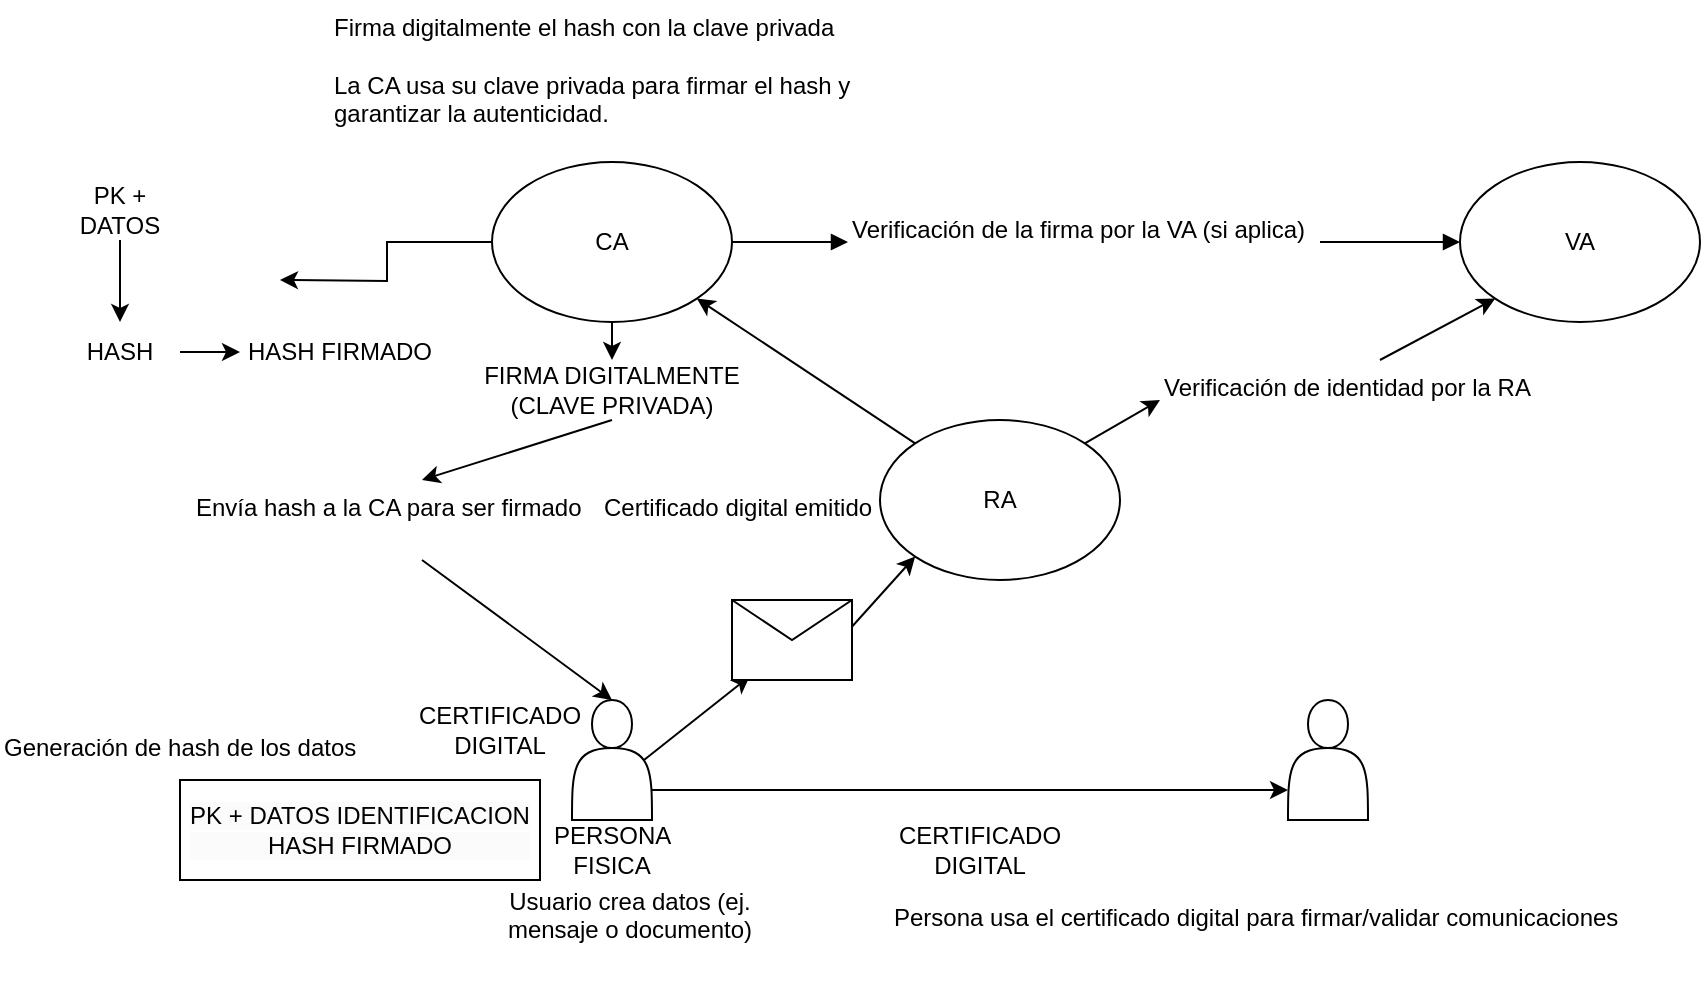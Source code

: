 <mxfile version="25.0.1">
  <diagram name="Page-1" id="STawENGrh8JwVjw2HcE6">
    <mxGraphModel dx="2117" dy="1734" grid="1" gridSize="10" guides="1" tooltips="1" connect="1" arrows="1" fold="1" page="1" pageScale="1" pageWidth="827" pageHeight="1169" math="0" shadow="0">
      <root>
        <mxCell id="0" />
        <mxCell id="1" parent="0" />
        <mxCell id="16" value="" style="curved=1;startArrow=none;endArrow=block;exitX=1;exitY=0.5;entryX=0;entryY=0.5;exitDx=0;exitDy=0;entryDx=0;entryDy=0;" parent="1" source="1oRODPD6COucqQiPvJzs-64" target="1oRODPD6COucqQiPvJzs-36" edge="1">
          <mxGeometry relative="1" as="geometry">
            <Array as="points" />
            <mxPoint x="103" y="81.48" as="sourcePoint" />
            <mxPoint x="153" y="81.48" as="targetPoint" />
          </mxGeometry>
        </mxCell>
        <mxCell id="1oRODPD6COucqQiPvJzs-52" style="edgeStyle=orthogonalEdgeStyle;rounded=0;orthogonalLoop=1;jettySize=auto;html=1;exitX=0;exitY=0.5;exitDx=0;exitDy=0;" edge="1" parent="1" source="1oRODPD6COucqQiPvJzs-29">
          <mxGeometry relative="1" as="geometry">
            <mxPoint x="-110" y="100" as="targetPoint" />
          </mxGeometry>
        </mxCell>
        <mxCell id="1oRODPD6COucqQiPvJzs-29" value="CA" style="ellipse;whiteSpace=wrap;html=1;" vertex="1" parent="1">
          <mxGeometry x="-4" y="41" width="120" height="80" as="geometry" />
        </mxCell>
        <mxCell id="1oRODPD6COucqQiPvJzs-30" value="" style="endArrow=classic;html=1;rounded=0;exitX=0.5;exitY=1;exitDx=0;exitDy=0;entryX=0.5;entryY=0;entryDx=0;entryDy=0;" edge="1" parent="1" source="1oRODPD6COucqQiPvJzs-61" target="1oRODPD6COucqQiPvJzs-33">
          <mxGeometry width="50" height="50" relative="1" as="geometry">
            <mxPoint x="150" y="180" as="sourcePoint" />
            <mxPoint x="56" y="250" as="targetPoint" />
          </mxGeometry>
        </mxCell>
        <mxCell id="1oRODPD6COucqQiPvJzs-31" value="RA" style="ellipse;whiteSpace=wrap;html=1;" vertex="1" parent="1">
          <mxGeometry x="190" y="170" width="120" height="80" as="geometry" />
        </mxCell>
        <mxCell id="1oRODPD6COucqQiPvJzs-32" value="" style="endArrow=classic;html=1;rounded=0;exitX=0.9;exitY=0.5;exitDx=0;exitDy=0;entryX=0;entryY=1;entryDx=0;entryDy=0;exitPerimeter=0;" edge="1" parent="1" source="1oRODPD6COucqQiPvJzs-34" target="1oRODPD6COucqQiPvJzs-31">
          <mxGeometry width="50" height="50" relative="1" as="geometry">
            <mxPoint x="56" y="250" as="sourcePoint" />
            <mxPoint x="66" y="260" as="targetPoint" />
          </mxGeometry>
        </mxCell>
        <mxCell id="1oRODPD6COucqQiPvJzs-33" value="" style="shape=actor;whiteSpace=wrap;html=1;" vertex="1" parent="1">
          <mxGeometry x="36" y="310" width="40" height="60" as="geometry" />
        </mxCell>
        <mxCell id="1oRODPD6COucqQiPvJzs-36" value="VA" style="ellipse;whiteSpace=wrap;html=1;" vertex="1" parent="1">
          <mxGeometry x="480" y="41" width="120" height="80" as="geometry" />
        </mxCell>
        <mxCell id="1oRODPD6COucqQiPvJzs-37" value="" style="endArrow=classic;html=1;rounded=0;exitX=0.9;exitY=0.5;exitDx=0;exitDy=0;entryX=0.15;entryY=0.95;entryDx=0;entryDy=0;exitPerimeter=0;entryPerimeter=0;" edge="1" parent="1" source="1oRODPD6COucqQiPvJzs-33" target="1oRODPD6COucqQiPvJzs-34">
          <mxGeometry width="50" height="50" relative="1" as="geometry">
            <mxPoint x="72" y="340" as="sourcePoint" />
            <mxPoint x="250" y="250" as="targetPoint" />
          </mxGeometry>
        </mxCell>
        <mxCell id="1oRODPD6COucqQiPvJzs-34" value="" style="shape=message;html=1;html=1;outlineConnect=0;labelPosition=center;verticalLabelPosition=bottom;align=center;verticalAlign=top;" vertex="1" parent="1">
          <mxGeometry x="116" y="260" width="60" height="40" as="geometry" />
        </mxCell>
        <mxCell id="1oRODPD6COucqQiPvJzs-38" value="CERTIFICADO DIGITAL" style="text;html=1;align=center;verticalAlign=middle;whiteSpace=wrap;rounded=0;" vertex="1" parent="1">
          <mxGeometry x="-30" y="310" width="60" height="30" as="geometry" />
        </mxCell>
        <mxCell id="1oRODPD6COucqQiPvJzs-39" value="" style="shape=actor;whiteSpace=wrap;html=1;" vertex="1" parent="1">
          <mxGeometry x="394" y="310" width="40" height="60" as="geometry" />
        </mxCell>
        <mxCell id="1oRODPD6COucqQiPvJzs-42" value="" style="endArrow=classic;html=1;rounded=0;exitX=1;exitY=0.75;exitDx=0;exitDy=0;entryX=0;entryY=0.75;entryDx=0;entryDy=0;" edge="1" parent="1" source="1oRODPD6COucqQiPvJzs-33" target="1oRODPD6COucqQiPvJzs-39">
          <mxGeometry width="50" height="50" relative="1" as="geometry">
            <mxPoint x="82" y="350" as="sourcePoint" />
            <mxPoint x="170" y="320" as="targetPoint" />
          </mxGeometry>
        </mxCell>
        <mxCell id="1oRODPD6COucqQiPvJzs-43" value="PERSONA FISICA" style="text;html=1;align=center;verticalAlign=middle;whiteSpace=wrap;rounded=0;" vertex="1" parent="1">
          <mxGeometry x="26" y="370" width="60" height="30" as="geometry" />
        </mxCell>
        <mxCell id="1oRODPD6COucqQiPvJzs-46" style="edgeStyle=orthogonalEdgeStyle;rounded=0;orthogonalLoop=1;jettySize=auto;html=1;exitX=0.5;exitY=1;exitDx=0;exitDy=0;entryX=0.5;entryY=0;entryDx=0;entryDy=0;" edge="1" parent="1" source="1oRODPD6COucqQiPvJzs-44" target="1oRODPD6COucqQiPvJzs-45">
          <mxGeometry relative="1" as="geometry" />
        </mxCell>
        <mxCell id="1oRODPD6COucqQiPvJzs-44" value="PK + DATOS" style="text;html=1;align=center;verticalAlign=middle;whiteSpace=wrap;rounded=0;" vertex="1" parent="1">
          <mxGeometry x="-220" y="50" width="60" height="30" as="geometry" />
        </mxCell>
        <mxCell id="1oRODPD6COucqQiPvJzs-50" style="edgeStyle=orthogonalEdgeStyle;rounded=0;orthogonalLoop=1;jettySize=auto;html=1;exitX=1;exitY=0.5;exitDx=0;exitDy=0;entryX=0;entryY=0.5;entryDx=0;entryDy=0;" edge="1" parent="1" source="1oRODPD6COucqQiPvJzs-45" target="1oRODPD6COucqQiPvJzs-49">
          <mxGeometry relative="1" as="geometry" />
        </mxCell>
        <mxCell id="1oRODPD6COucqQiPvJzs-45" value="HASH" style="text;html=1;align=center;verticalAlign=middle;whiteSpace=wrap;rounded=0;" vertex="1" parent="1">
          <mxGeometry x="-220" y="121" width="60" height="30" as="geometry" />
        </mxCell>
        <mxCell id="1oRODPD6COucqQiPvJzs-48" value="" style="endArrow=classic;html=1;rounded=0;exitX=0.5;exitY=1;exitDx=0;exitDy=0;entryX=0.5;entryY=0;entryDx=0;entryDy=0;" edge="1" parent="1" source="1oRODPD6COucqQiPvJzs-29" target="1oRODPD6COucqQiPvJzs-47">
          <mxGeometry width="50" height="50" relative="1" as="geometry">
            <mxPoint x="56" y="121" as="sourcePoint" />
            <mxPoint x="56" y="310" as="targetPoint" />
          </mxGeometry>
        </mxCell>
        <mxCell id="1oRODPD6COucqQiPvJzs-47" value="FIRMA DIGITALMENTE&lt;div&gt;(CLAVE PRIVADA)&lt;/div&gt;" style="text;html=1;align=center;verticalAlign=middle;whiteSpace=wrap;rounded=0;" vertex="1" parent="1">
          <mxGeometry x="-14" y="140" width="140" height="30" as="geometry" />
        </mxCell>
        <mxCell id="1oRODPD6COucqQiPvJzs-49" value="HASH FIRMADO" style="text;html=1;align=center;verticalAlign=middle;whiteSpace=wrap;rounded=0;" vertex="1" parent="1">
          <mxGeometry x="-130" y="121" width="100" height="30" as="geometry" />
        </mxCell>
        <mxCell id="1oRODPD6COucqQiPvJzs-53" value="CERTIFICADO DIGITAL" style="text;html=1;align=center;verticalAlign=middle;whiteSpace=wrap;rounded=0;" vertex="1" parent="1">
          <mxGeometry x="210" y="370" width="60" height="30" as="geometry" />
        </mxCell>
        <mxCell id="1oRODPD6COucqQiPvJzs-55" value="&lt;span style=&quot;color: rgb(0, 0, 0); font-family: Helvetica; font-size: 12px; font-style: normal; font-variant-ligatures: normal; font-variant-caps: normal; font-weight: 400; letter-spacing: normal; orphans: 2; text-align: center; text-indent: 0px; text-transform: none; widows: 2; word-spacing: 0px; -webkit-text-stroke-width: 0px; white-space: normal; background-color: rgb(251, 251, 251); text-decoration-thickness: initial; text-decoration-style: initial; text-decoration-color: initial; display: inline !important; float: none;&quot;&gt;PK + DATOS IDENTIFICACION&lt;/span&gt;&lt;div style=&quot;forced-color-adjust: none; color: rgb(0, 0, 0); font-family: Helvetica; font-size: 12px; font-style: normal; font-variant-ligatures: normal; font-variant-caps: normal; font-weight: 400; letter-spacing: normal; orphans: 2; text-align: center; text-indent: 0px; text-transform: none; widows: 2; word-spacing: 0px; -webkit-text-stroke-width: 0px; white-space: normal; background-color: rgb(251, 251, 251); text-decoration-thickness: initial; text-decoration-style: initial; text-decoration-color: initial;&quot;&gt;HASH FIRMADO&lt;/div&gt;" style="rounded=0;whiteSpace=wrap;html=1;" vertex="1" parent="1">
          <mxGeometry x="-160" y="350" width="180" height="50" as="geometry" />
        </mxCell>
        <mxCell id="1oRODPD6COucqQiPvJzs-58" value="" style="endArrow=classic;html=1;rounded=0;entryX=1;entryY=1;entryDx=0;entryDy=0;exitX=0;exitY=0;exitDx=0;exitDy=0;" edge="1" parent="1" source="1oRODPD6COucqQiPvJzs-31" target="1oRODPD6COucqQiPvJzs-29">
          <mxGeometry width="50" height="50" relative="1" as="geometry">
            <mxPoint x="410" y="240" as="sourcePoint" />
            <mxPoint x="460" y="190" as="targetPoint" />
          </mxGeometry>
        </mxCell>
        <mxCell id="1oRODPD6COucqQiPvJzs-59" value="&#xa;Usuario crea datos (ej. mensaje o documento)&#xa;&#xa;" style="text;html=1;align=center;verticalAlign=middle;whiteSpace=wrap;rounded=0;" vertex="1" parent="1">
          <mxGeometry y="410" width="130" height="30" as="geometry" />
        </mxCell>
        <mxCell id="1oRODPD6COucqQiPvJzs-60" value="Generación de hash de los datos" style="text;whiteSpace=wrap;html=1;" vertex="1" parent="1">
          <mxGeometry x="-250" y="320" width="210" height="40" as="geometry" />
        </mxCell>
        <mxCell id="1oRODPD6COucqQiPvJzs-62" value="" style="endArrow=classic;html=1;rounded=0;exitX=0.5;exitY=1;exitDx=0;exitDy=0;entryX=0.5;entryY=0;entryDx=0;entryDy=0;" edge="1" parent="1" source="1oRODPD6COucqQiPvJzs-47" target="1oRODPD6COucqQiPvJzs-61">
          <mxGeometry width="50" height="50" relative="1" as="geometry">
            <mxPoint x="56" y="170" as="sourcePoint" />
            <mxPoint x="56" y="310" as="targetPoint" />
          </mxGeometry>
        </mxCell>
        <mxCell id="1oRODPD6COucqQiPvJzs-61" value="Envía hash a la CA para ser firmado" style="text;whiteSpace=wrap;html=1;" vertex="1" parent="1">
          <mxGeometry x="-154" y="200" width="230" height="40" as="geometry" />
        </mxCell>
        <mxCell id="1oRODPD6COucqQiPvJzs-63" value="Firma digitalmente el hash con la clave privada&lt;div&gt;&lt;br&gt;&lt;/div&gt;&lt;div&gt;La CA usa su clave privada para firmar el hash y garantizar la autenticidad.&lt;/div&gt;" style="text;whiteSpace=wrap;html=1;" vertex="1" parent="1">
          <mxGeometry x="-85" y="-40" width="280" height="40" as="geometry" />
        </mxCell>
        <mxCell id="1oRODPD6COucqQiPvJzs-65" value="" style="curved=1;startArrow=none;endArrow=block;exitX=1;exitY=0.5;entryX=0;entryY=0.5;exitDx=0;exitDy=0;entryDx=0;entryDy=0;" edge="1" parent="1" source="1oRODPD6COucqQiPvJzs-29" target="1oRODPD6COucqQiPvJzs-64">
          <mxGeometry relative="1" as="geometry">
            <Array as="points" />
            <mxPoint x="116" y="81" as="sourcePoint" />
            <mxPoint x="354" y="81" as="targetPoint" />
          </mxGeometry>
        </mxCell>
        <mxCell id="1oRODPD6COucqQiPvJzs-64" value="Verificación de la firma por la VA (si aplica)" style="text;whiteSpace=wrap;html=1;" vertex="1" parent="1">
          <mxGeometry x="174" y="61" width="236" height="40" as="geometry" />
        </mxCell>
        <mxCell id="1oRODPD6COucqQiPvJzs-66" value="Verificación de identidad por la RA" style="text;whiteSpace=wrap;html=1;" vertex="1" parent="1">
          <mxGeometry x="330" y="140" width="220" height="20" as="geometry" />
        </mxCell>
        <mxCell id="1oRODPD6COucqQiPvJzs-68" value="" style="endArrow=classic;html=1;rounded=0;entryX=0;entryY=1;entryDx=0;entryDy=0;exitX=1;exitY=0;exitDx=0;exitDy=0;" edge="1" parent="1" source="1oRODPD6COucqQiPvJzs-31" target="1oRODPD6COucqQiPvJzs-66">
          <mxGeometry width="50" height="50" relative="1" as="geometry">
            <mxPoint x="310" y="250" as="sourcePoint" />
            <mxPoint x="360" y="200" as="targetPoint" />
          </mxGeometry>
        </mxCell>
        <mxCell id="1oRODPD6COucqQiPvJzs-69" value="" style="endArrow=classic;html=1;rounded=0;entryX=0;entryY=1;entryDx=0;entryDy=0;exitX=0.5;exitY=0;exitDx=0;exitDy=0;" edge="1" parent="1" source="1oRODPD6COucqQiPvJzs-66" target="1oRODPD6COucqQiPvJzs-36">
          <mxGeometry width="50" height="50" relative="1" as="geometry">
            <mxPoint x="302" y="192" as="sourcePoint" />
            <mxPoint x="450" y="190" as="targetPoint" />
          </mxGeometry>
        </mxCell>
        <mxCell id="1oRODPD6COucqQiPvJzs-70" value="Certificado digital emitido" style="text;whiteSpace=wrap;html=1;" vertex="1" parent="1">
          <mxGeometry x="50" y="200" width="170" height="40" as="geometry" />
        </mxCell>
        <mxCell id="1oRODPD6COucqQiPvJzs-71" value="Persona usa el certificado digital para firmar/validar comunicaciones" style="text;whiteSpace=wrap;html=1;" vertex="1" parent="1">
          <mxGeometry x="195" y="405" width="400" height="40" as="geometry" />
        </mxCell>
      </root>
    </mxGraphModel>
  </diagram>
</mxfile>
